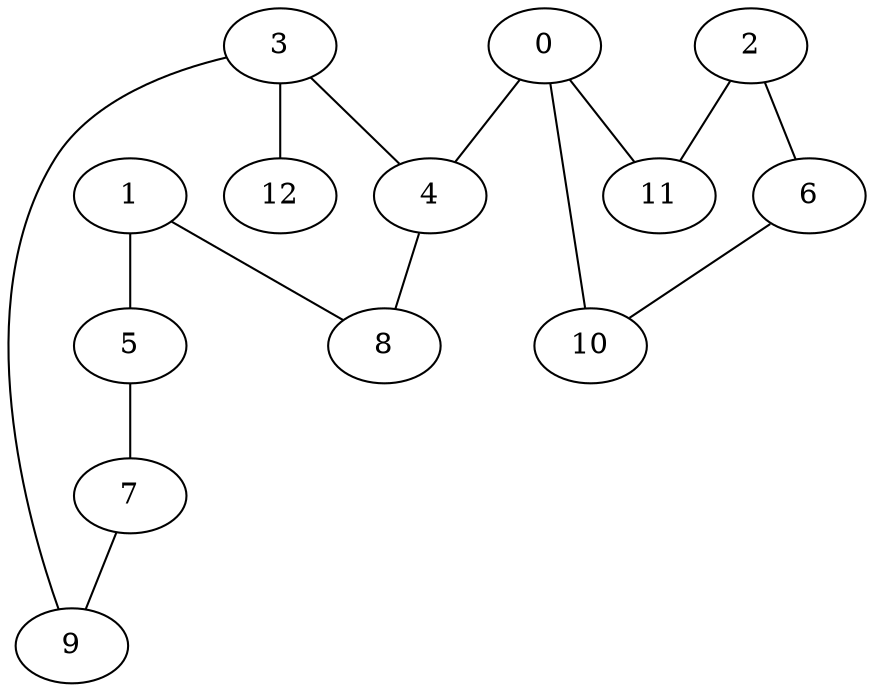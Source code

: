 graph "sampletest150-mod4_image16.bmp" {
	0	 [type=intersection,
		x=351,
		y=266];
	4	 [type=intersection,
		x=268,
		y=255];
	0 -- 4	 [angle0=".13",
		frequency=1,
		type0=line];
	10	 [type=corner,
		x=346,
		y=312];
	0 -- 10	 [angle0="-1.46",
		frequency=1,
		type0=line];
	11	 [type=corner,
		x=366,
		y=215];
	0 -- 11	 [angle0="-1.28",
		frequency=1,
		type0=line];
	1	 [type=corner,
		x=243,
		y=156];
	5	 [type=corner,
		x=49,
		y=167];
	1 -- 5	 [angle0="-.06",
		frequency=1,
		type0=line];
	8	 [type=corner,
		x=266,
		y=239];
	1 -- 8	 [angle0="1.30",
		frequency=1,
		type0=line];
	2	 [type=corner,
		x=456,
		y=214];
	6	 [type=corner,
		x=465,
		y=310];
	2 -- 6	 [angle0="1.48",
		frequency=1,
		type0=line];
	2 -- 11	 [angle0="-.01",
		frequency=1,
		type0=line];
	3	 [type=intersection,
		x=251,
		y=273];
	3 -- 4	 [angle0="-.81",
		frequency=1,
		type0=line];
	9	 [type=corner,
		x=256,
		y=357];
	3 -- 9	 [angle0="1.51",
		frequency=1,
		type0=line];
	12	 [type=endpoint,
		x=274,
		y=334];
	3 -- 12	 [angle0="1.21",
		frequency=1,
		type0=line];
	4 -- 8	 [angle0="1.45",
		frequency=1,
		type0=line];
	7	 [type=corner,
		x=60,
		y=344];
	5 -- 7	 [angle0="1.51",
		frequency=1,
		type0=line];
	6 -- 10	 [angle0="-.02",
		frequency=1,
		type0=line];
	7 -- 9	 [angle0=".07",
		frequency=1,
		type0=line];
}

